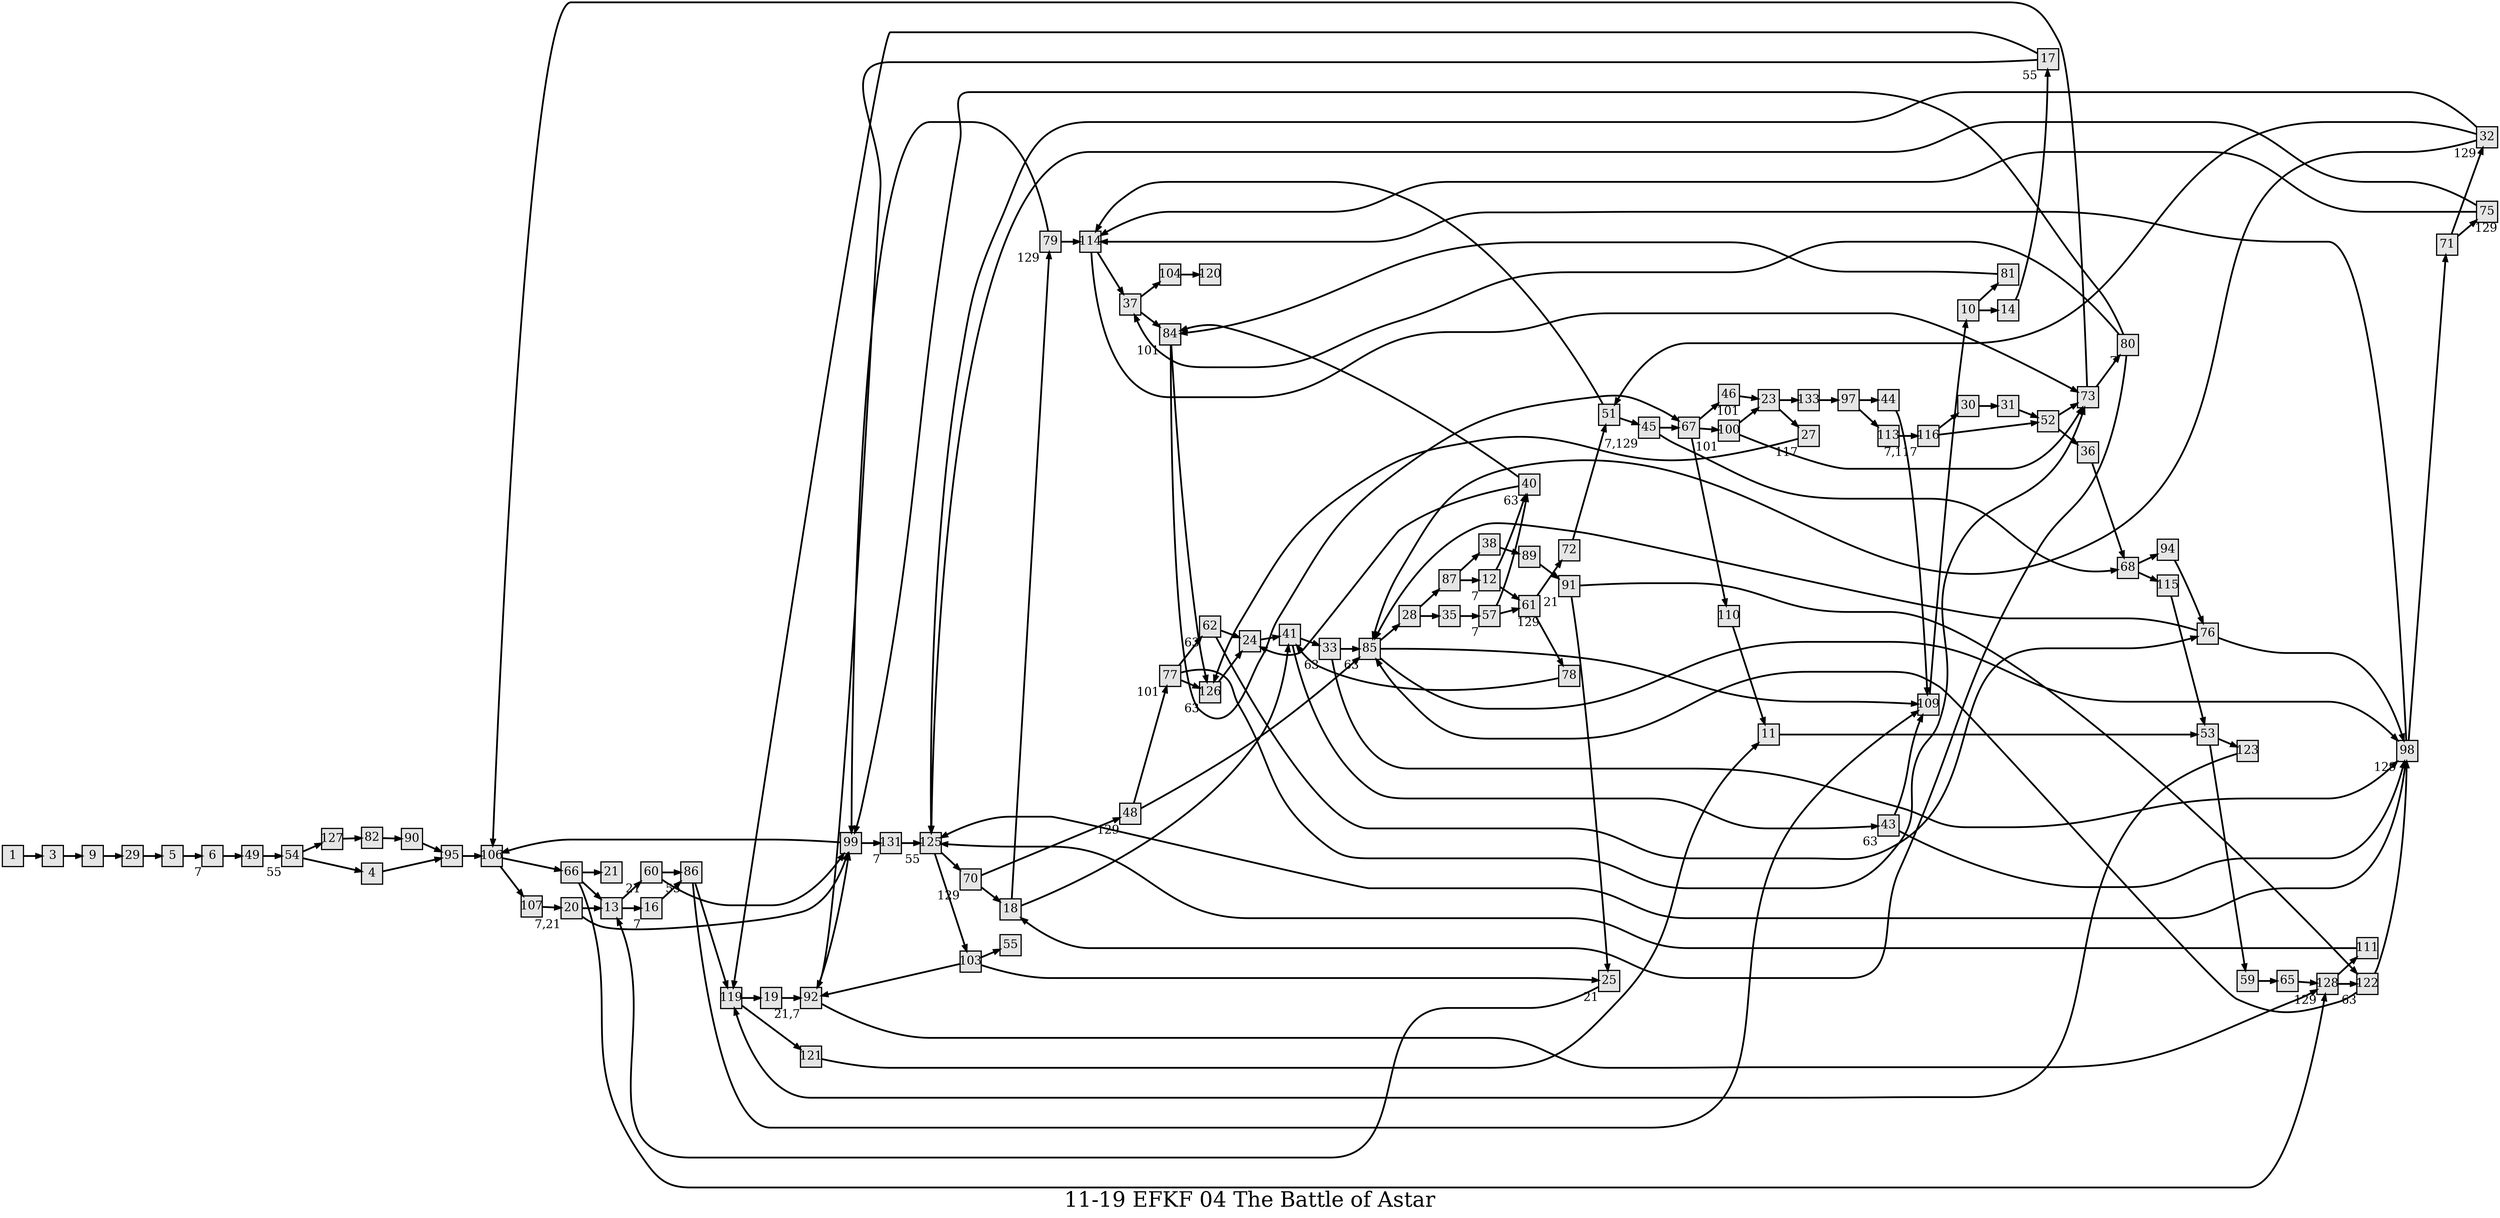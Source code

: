 digraph g{
  graph [ label="11-19 EFKF 04 The Battle of Astar" rankdir=LR, ordering=out, fontsize=36, nodesep="0.35", ranksep="0.45"];
  node  [shape=rect, penwidth=2, fontsize=20, style=filled, fillcolor=grey90, margin="0,0", labelfloat=true, regular=true, fixedsize=true];
  edge  [labelfloat=true, penwidth=3, fontsize=12];
  // ---;
  // group  : Katz;
  // id     :;
  // gbid   :;
  // series :;
  // title  :;
  // author :;
  // credit:;
  // - name : Kylie McGregor;
  // role : encoder;
  // date : 2017-08-30;
  // - name : Jeremy Douglass;
  // role : editor;
  // date : 2017-10-19;
  // render:;
  // - name   : small;
  // styles : gvStyles-small.txt;
  // engine : dot;
  // comment: >;
  
  // ---;
  
  // From | To | Label;
  
  1 -> 3;
  3 -> 9;
  4 -> 95;
  5 -> 6;
  6	[ xlabel="7" ];
  6 -> 49;
  9 -> 29;
  10 -> 81;
  10 -> 14;
  11 -> 53;
  12	[ xlabel="7" ];
  12 -> 40;
  12 -> 61;
  13 -> 60;
  13 -> 16;
  14 -> 17;
  16	[ xlabel="7" ];
  16 -> 86;
  17	[ xlabel="55" ];
  17 -> 119;
  17 -> 92;
  18 -> 79;
  18 -> 41;
  19 -> 92;
  20	[ xlabel="7,21" ];
  20 -> 13;
  20 -> 99;
  23 -> 133;
  23 -> 27;
  24 -> 41;
  25	[ xlabel="21" ];
  25 -> 13;
  27	[ xlabel="117" ];
  27 -> 126;
  28 -> 87;
  28 -> 35;
  29 -> 5;
  30 -> 31;
  31 -> 52;
  32	[ xlabel="129" ];
  32 -> 125;
  32 -> 51;
  32 -> 85;
  33	[ xlabel="63" ];
  33 -> 85;
  33 -> 98;
  35 -> 57;
  36 -> 68;
  37 -> 104;
  37 -> 84;
  38 -> 89;
  40	[ xlabel="63" ];
  40 -> 24;
  40 -> 84;
  41 -> 33;
  41 -> 43;
  43	[ xlabel="63" ];
  43 -> 109;
  43 -> 98;
  44 -> 109;
  45	[ xlabel="7,129" ];
  45 -> 67;
  45 -> 68;
  46	[ xlabel="101" ];
  46 -> 23;
  48	[ xlabel="129" ];
  48 -> 77;
  48 -> 85;
  49 -> 54;
  51 -> 114;
  51 -> 45;
  52 -> 73;
  52 -> 36;
  53 -> 123;
  53 -> 59;
  54	[ xlabel="55" ];
  54 -> 127;
  54 -> 4;
  57	[ xlabel="7" ];
  57 -> 40;
  57 -> 61;
  59 -> 65;
  60	[ xlabel="21" ];
  60 -> 86;
  60 -> 99;
  61	[ xlabel="129" ];
  61 -> 72;
  61 -> 78;
  62	[ xlabel="63" ];
  62 -> 24;
  62 -> 76;
  65 -> 128;
  66 -> 21;
  66 -> 13;
  66 -> 128;
  67 -> 46;
  67 -> 100;
  67 -> 110;
  68 -> 94;
  68 -> 115;
  70	[ xlabel="129" ];
  70 -> 48;
  70 -> 18;
  71 -> 32;
  71 -> 75;
  72 -> 51;
  73 -> 80;
  73 -> 106;
  75	[ xlabel="129" ];
  75 -> 125;
  75 -> 114;
  76 -> 85;
  76 -> 98;
  77	[ xlabel="101" ];
  77 -> 62;
  77 -> 73;
  77 -> 126;
  78 -> 41;
  79	[ xlabel="129" ];
  79 -> 114;
  79 -> 99;
  80	[ xlabel="7" ];
  80 -> 37;
  80 -> 18;
  80 -> 99;
  81 -> 84;
  82 -> 90;
  84	[ xlabel="101" ];
  84 -> 126;
  84 -> 67;
  85	[ xlabel="63" ];
  85 -> 28;
  85 -> 109;
  85 -> 98;
  86	[ xlabel="55" ];
  86 -> 119;
  86 -> 109;
  87 -> 38;
  87 -> 12;
  89 -> 91;
  90 -> 95;
  91	[ xlabel="21" ];
  91 -> 122;
  91 -> 25;
  92	[ xlabel="21,7" ];
  92 -> 99;
  92 -> 128;
  94 -> 76;
  95 -> 106;
  97 -> 44;
  97 -> 113;
  98	[ xlabel="129" ];
  98 -> 71;
  98 -> 125;
  98 -> 114;
  99 -> 131;
  99 -> 106;
  100	[ xlabel="101" ];
  100 -> 23;
  100 -> 73;
  103 -> 55;
  103 -> 25;
  103 -> 92;
  104 -> 120;
  106 -> 66;
  106 -> 107;
  107 -> 20;
  109 -> 10;
  110 -> 11;
  111 -> 125;
  113 -> 116;
  114 -> 37;
  114 -> 73;
  115 -> 53;
  116	[ xlabel="7,117" ];
  116 -> 30;
  116 -> 52;
  119 -> 19;
  119 -> 121;
  121 -> 11;
  122	[ xlabel="63" ];
  122 -> 85;
  122 -> 98;
  123 -> 119;
  125 -> 70;
  125	[ xlabel="55" ];
  125 -> 103;
  126	[ xlabel="63" ];
  126 -> 24;
  127 -> 82;
  128	[ xlabel="129" ];
  128 -> 111;
  128 -> 122;
  131	[ xlabel="7" ];
  131 -> 125;
  133 -> 97;
}

